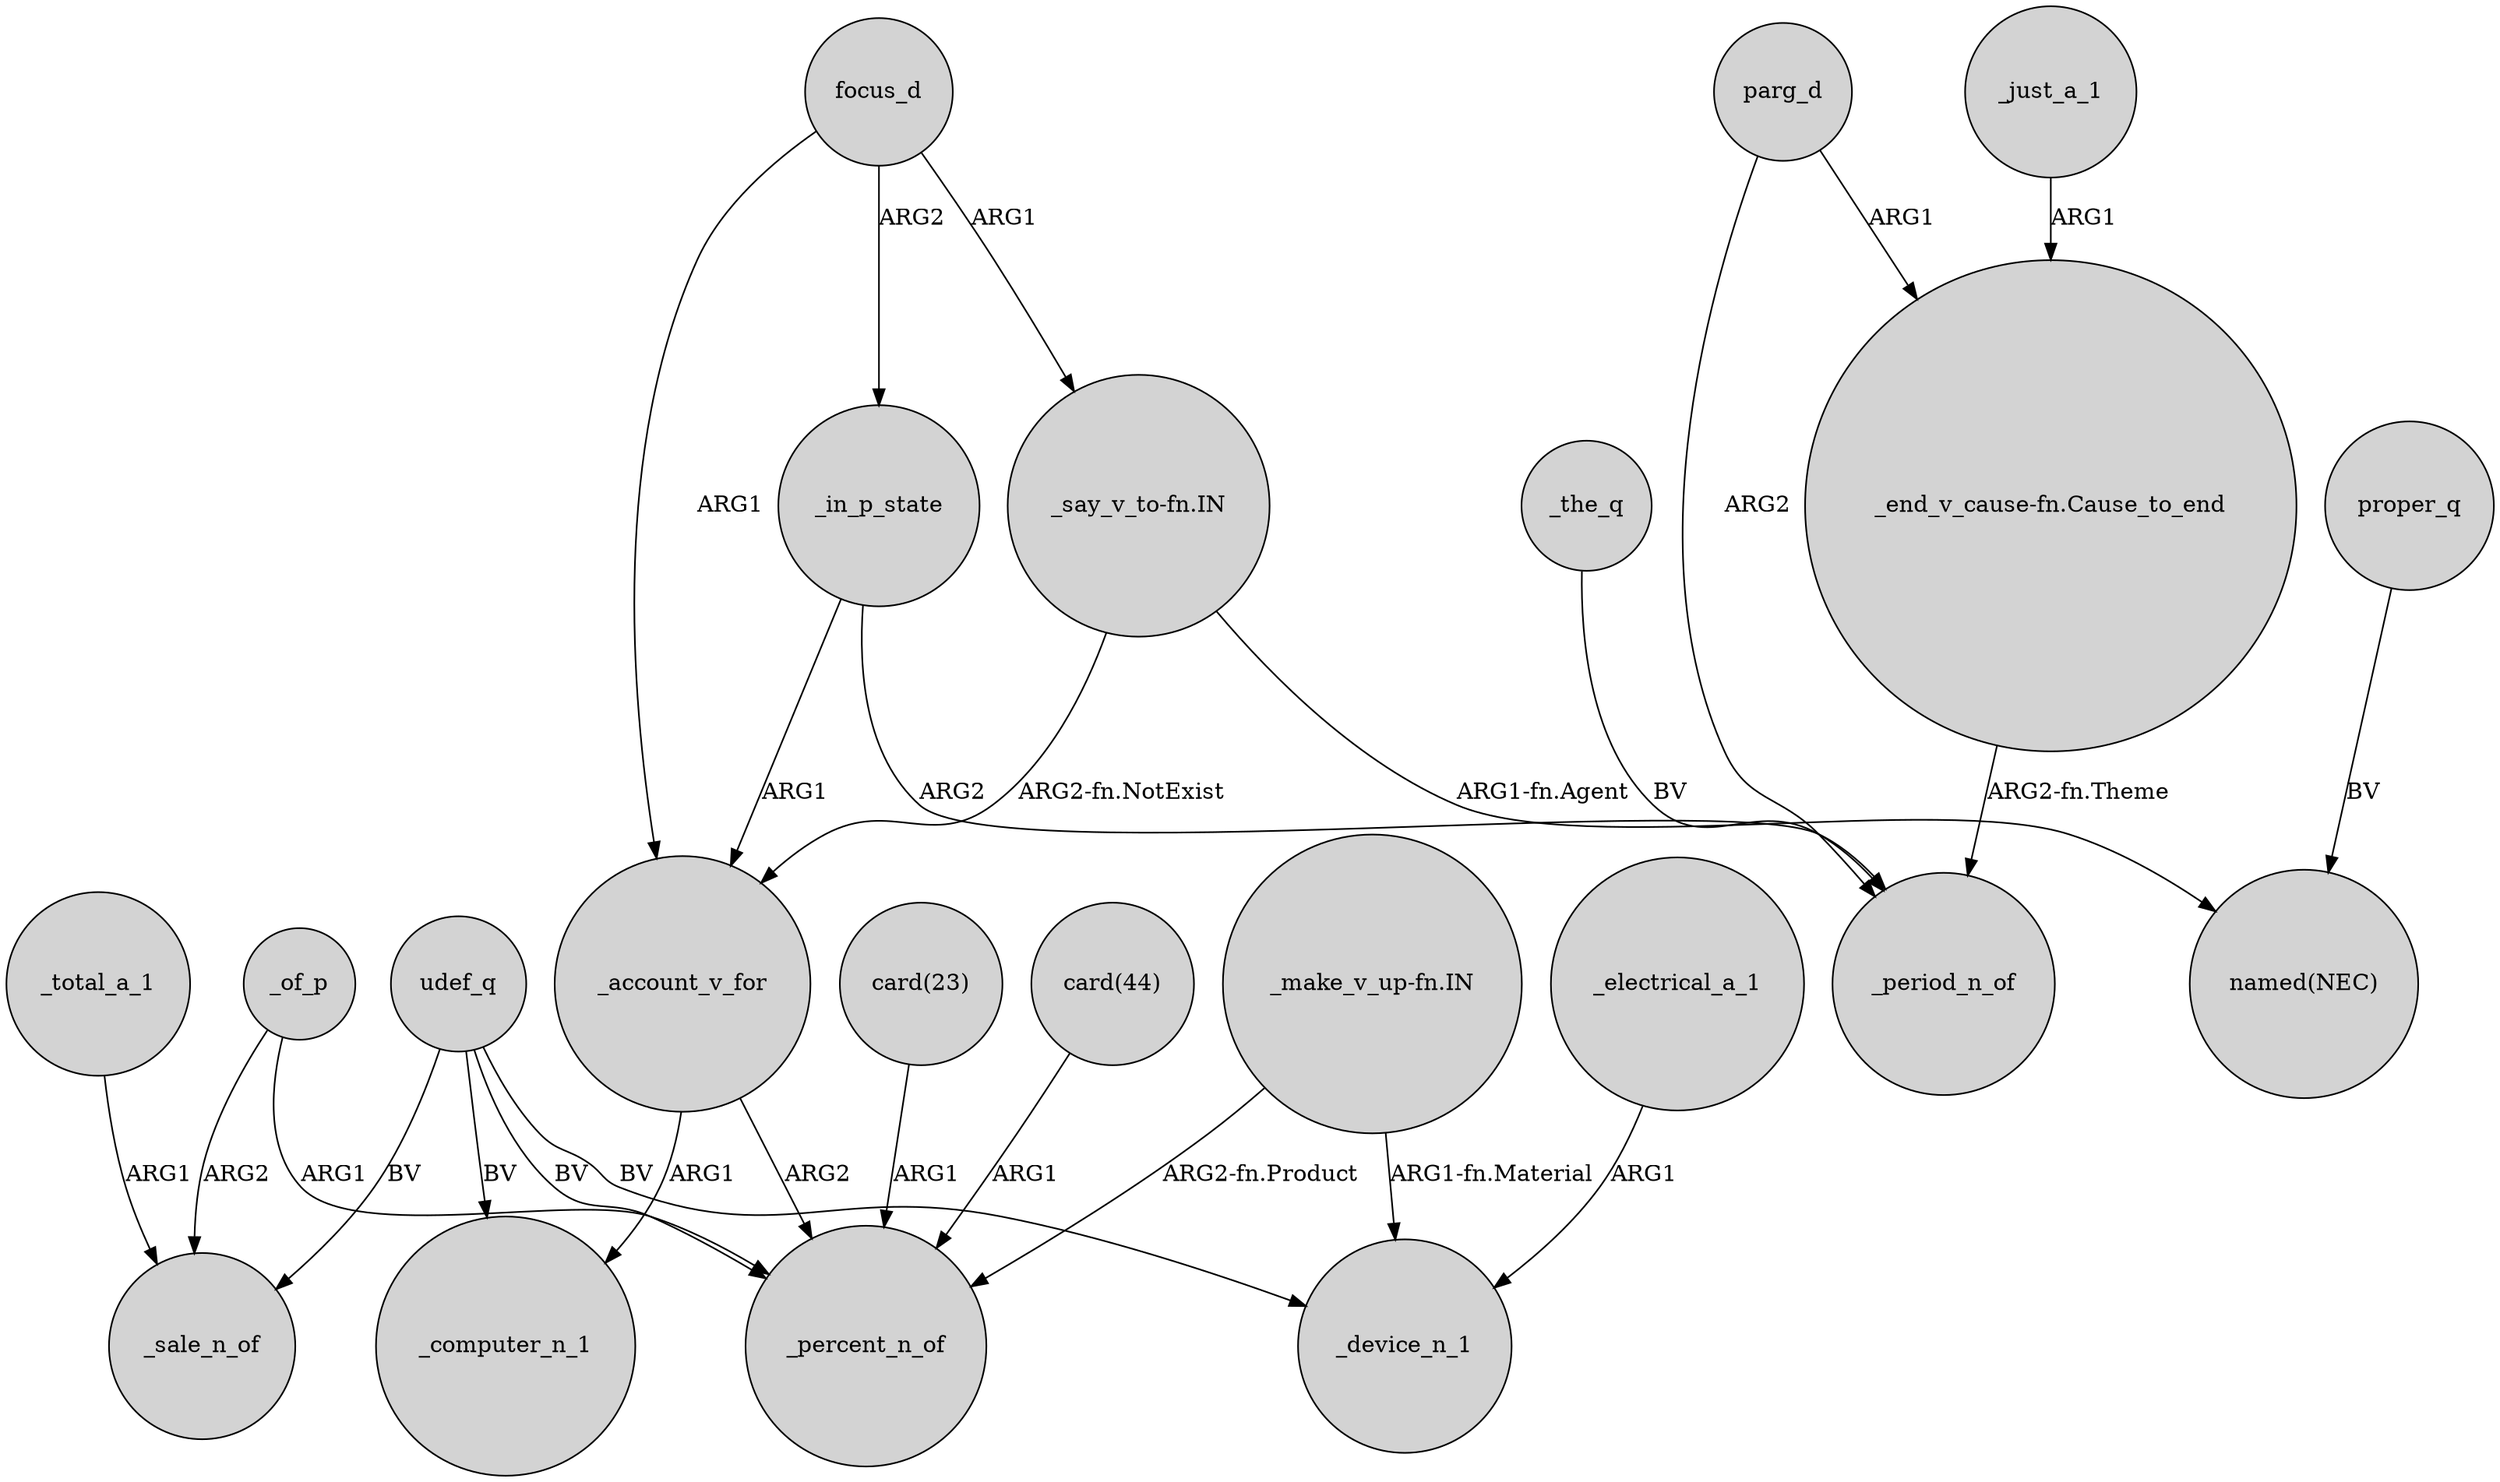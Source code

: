 digraph {
	node [shape=circle style=filled]
	"card(23)" -> _percent_n_of [label=ARG1]
	proper_q -> "named(NEC)" [label=BV]
	_electrical_a_1 -> _device_n_1 [label=ARG1]
	_total_a_1 -> _sale_n_of [label=ARG1]
	focus_d -> _in_p_state [label=ARG2]
	udef_q -> _computer_n_1 [label=BV]
	_of_p -> _sale_n_of [label=ARG2]
	"_say_v_to-fn.IN" -> "named(NEC)" [label="ARG1-fn.Agent"]
	_of_p -> _percent_n_of [label=ARG1]
	_the_q -> _period_n_of [label=BV]
	_in_p_state -> _account_v_for [label=ARG1]
	parg_d -> _period_n_of [label=ARG2]
	"_make_v_up-fn.IN" -> _percent_n_of [label="ARG2-fn.Product"]
	focus_d -> _account_v_for [label=ARG1]
	parg_d -> "_end_v_cause-fn.Cause_to_end" [label=ARG1]
	_account_v_for -> _computer_n_1 [label=ARG1]
	_in_p_state -> _period_n_of [label=ARG2]
	_account_v_for -> _percent_n_of [label=ARG2]
	udef_q -> _sale_n_of [label=BV]
	"_end_v_cause-fn.Cause_to_end" -> _period_n_of [label="ARG2-fn.Theme"]
	"_make_v_up-fn.IN" -> _device_n_1 [label="ARG1-fn.Material"]
	_just_a_1 -> "_end_v_cause-fn.Cause_to_end" [label=ARG1]
	udef_q -> _percent_n_of [label=BV]
	udef_q -> _device_n_1 [label=BV]
	"card(44)" -> _percent_n_of [label=ARG1]
	focus_d -> "_say_v_to-fn.IN" [label=ARG1]
	"_say_v_to-fn.IN" -> _account_v_for [label="ARG2-fn.NotExist"]
}
